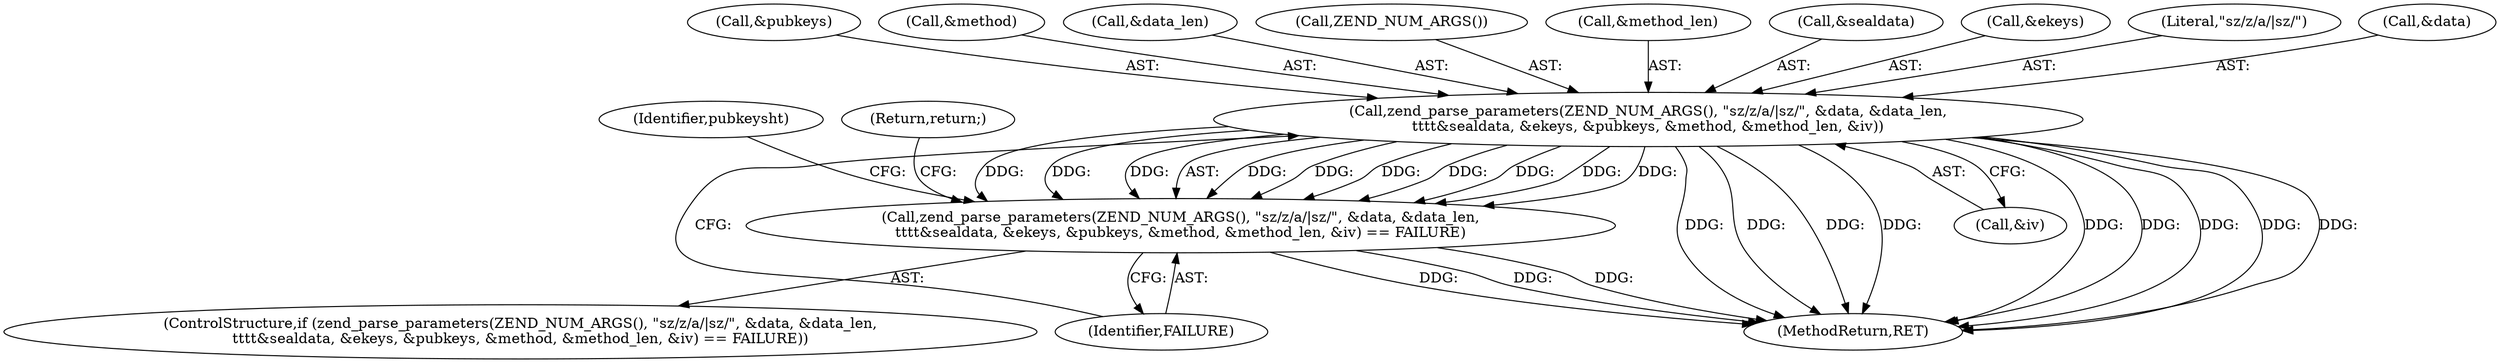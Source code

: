 digraph "0_php_73cabfedf519298e1a11192699f44d53c529315e@pointer" {
"1000143" [label="(Call,zend_parse_parameters(ZEND_NUM_ARGS(), \"sz/z/a/|sz/\", &data, &data_len,\n\t\t\t\t&sealdata, &ekeys, &pubkeys, &method, &method_len, &iv))"];
"1000142" [label="(Call,zend_parse_parameters(ZEND_NUM_ARGS(), \"sz/z/a/|sz/\", &data, &data_len,\n\t\t\t\t&sealdata, &ekeys, &pubkeys, &method, &method_len, &iv) == FAILURE)"];
"1000154" [label="(Call,&pubkeys)"];
"1000141" [label="(ControlStructure,if (zend_parse_parameters(ZEND_NUM_ARGS(), \"sz/z/a/|sz/\", &data, &data_len,\n\t\t\t\t&sealdata, &ekeys, &pubkeys, &method, &method_len, &iv) == FAILURE))"];
"1000142" [label="(Call,zend_parse_parameters(ZEND_NUM_ARGS(), \"sz/z/a/|sz/\", &data, &data_len,\n\t\t\t\t&sealdata, &ekeys, &pubkeys, &method, &method_len, &iv) == FAILURE)"];
"1000156" [label="(Call,&method)"];
"1000535" [label="(MethodReturn,RET)"];
"1000148" [label="(Call,&data_len)"];
"1000144" [label="(Call,ZEND_NUM_ARGS())"];
"1000158" [label="(Call,&method_len)"];
"1000143" [label="(Call,zend_parse_parameters(ZEND_NUM_ARGS(), \"sz/z/a/|sz/\", &data, &data_len,\n\t\t\t\t&sealdata, &ekeys, &pubkeys, &method, &method_len, &iv))"];
"1000150" [label="(Call,&sealdata)"];
"1000160" [label="(Call,&iv)"];
"1000152" [label="(Call,&ekeys)"];
"1000166" [label="(Identifier,pubkeysht)"];
"1000164" [label="(Return,return;)"];
"1000162" [label="(Identifier,FAILURE)"];
"1000145" [label="(Literal,\"sz/z/a/|sz/\")"];
"1000146" [label="(Call,&data)"];
"1000143" -> "1000142"  [label="AST: "];
"1000143" -> "1000160"  [label="CFG: "];
"1000144" -> "1000143"  [label="AST: "];
"1000145" -> "1000143"  [label="AST: "];
"1000146" -> "1000143"  [label="AST: "];
"1000148" -> "1000143"  [label="AST: "];
"1000150" -> "1000143"  [label="AST: "];
"1000152" -> "1000143"  [label="AST: "];
"1000154" -> "1000143"  [label="AST: "];
"1000156" -> "1000143"  [label="AST: "];
"1000158" -> "1000143"  [label="AST: "];
"1000160" -> "1000143"  [label="AST: "];
"1000162" -> "1000143"  [label="CFG: "];
"1000143" -> "1000535"  [label="DDG: "];
"1000143" -> "1000535"  [label="DDG: "];
"1000143" -> "1000535"  [label="DDG: "];
"1000143" -> "1000535"  [label="DDG: "];
"1000143" -> "1000535"  [label="DDG: "];
"1000143" -> "1000535"  [label="DDG: "];
"1000143" -> "1000535"  [label="DDG: "];
"1000143" -> "1000535"  [label="DDG: "];
"1000143" -> "1000535"  [label="DDG: "];
"1000143" -> "1000142"  [label="DDG: "];
"1000143" -> "1000142"  [label="DDG: "];
"1000143" -> "1000142"  [label="DDG: "];
"1000143" -> "1000142"  [label="DDG: "];
"1000143" -> "1000142"  [label="DDG: "];
"1000143" -> "1000142"  [label="DDG: "];
"1000143" -> "1000142"  [label="DDG: "];
"1000143" -> "1000142"  [label="DDG: "];
"1000143" -> "1000142"  [label="DDG: "];
"1000143" -> "1000142"  [label="DDG: "];
"1000142" -> "1000141"  [label="AST: "];
"1000142" -> "1000162"  [label="CFG: "];
"1000162" -> "1000142"  [label="AST: "];
"1000164" -> "1000142"  [label="CFG: "];
"1000166" -> "1000142"  [label="CFG: "];
"1000142" -> "1000535"  [label="DDG: "];
"1000142" -> "1000535"  [label="DDG: "];
"1000142" -> "1000535"  [label="DDG: "];
}
